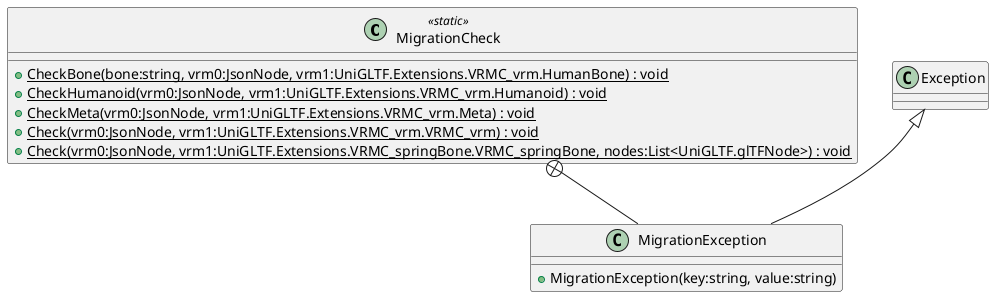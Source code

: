 @startuml
class MigrationCheck <<static>> {
    + {static} CheckBone(bone:string, vrm0:JsonNode, vrm1:UniGLTF.Extensions.VRMC_vrm.HumanBone) : void
    + {static} CheckHumanoid(vrm0:JsonNode, vrm1:UniGLTF.Extensions.VRMC_vrm.Humanoid) : void
    + {static} CheckMeta(vrm0:JsonNode, vrm1:UniGLTF.Extensions.VRMC_vrm.Meta) : void
    + {static} Check(vrm0:JsonNode, vrm1:UniGLTF.Extensions.VRMC_vrm.VRMC_vrm) : void
    + {static} Check(vrm0:JsonNode, vrm1:UniGLTF.Extensions.VRMC_springBone.VRMC_springBone, nodes:List<UniGLTF.glTFNode>) : void
}
class MigrationException {
    + MigrationException(key:string, value:string)
}
MigrationCheck +-- MigrationException
Exception <|-- MigrationException
@enduml
